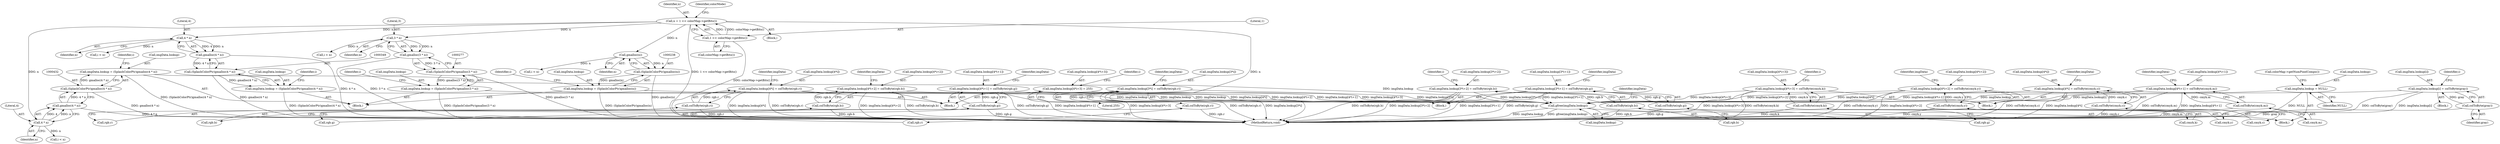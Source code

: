 digraph "1_poppler_7b2d314a61fd0e12f47c62996cb49ec0d1ba747a_10@API" {
"1000561" [label="(Call,gfree(imgData.lookup))"];
"1000427" [label="(Call,imgData.lookup = (SplashColorPtr)gmalloc(4 * n))"];
"1000431" [label="(Call,(SplashColorPtr)gmalloc(4 * n))"];
"1000433" [label="(Call,gmalloc(4 * n))"];
"1000434" [label="(Call,4 * n)"];
"1000223" [label="(Call,n = 1 << colorMap->getBits())"];
"1000225" [label="(Call,1 << colorMap->getBits())"];
"1000374" [label="(Call,imgData.lookup[4*i] = colToByte(rgb.r))"];
"1000382" [label="(Call,colToByte(rgb.r))"];
"1000314" [label="(Call,imgData.lookup[3*i+1] = colToByte(rgb.g))"];
"1000324" [label="(Call,colToByte(rgb.g))"];
"1000497" [label="(Call,imgData.lookup[4*i+3] = colToByte(cmyk.k))"];
"1000507" [label="(Call,colToByte(cmyk.k))"];
"1000302" [label="(Call,imgData.lookup[3*i] = colToByte(rgb.r))"];
"1000310" [label="(Call,colToByte(rgb.r))"];
"1000400" [label="(Call,imgData.lookup[4*i+2] = colToByte(rgb.b))"];
"1000410" [label="(Call,colToByte(rgb.b))"];
"1000213" [label="(Call,imgData.lookup = NULL)"];
"1000261" [label="(Call,imgData.lookup[i] = colToByte(gray))"];
"1000267" [label="(Call,colToByte(gray))"];
"1000483" [label="(Call,imgData.lookup[4*i+2] = colToByte(cmyk.y))"];
"1000493" [label="(Call,colToByte(cmyk.y))"];
"1000386" [label="(Call,imgData.lookup[4*i+1] = colToByte(rgb.g))"];
"1000396" [label="(Call,colToByte(rgb.g))"];
"1000328" [label="(Call,imgData.lookup[3*i+2] = colToByte(rgb.b))"];
"1000338" [label="(Call,colToByte(rgb.b))"];
"1000272" [label="(Call,imgData.lookup = (SplashColorPtr)gmalloc(3 * n))"];
"1000276" [label="(Call,(SplashColorPtr)gmalloc(3 * n))"];
"1000278" [label="(Call,gmalloc(3 * n))"];
"1000279" [label="(Call,3 * n)"];
"1000414" [label="(Call,imgData.lookup[4*i+3] = 255)"];
"1000233" [label="(Call,imgData.lookup = (SplashColorPtr)gmalloc(n))"];
"1000237" [label="(Call,(SplashColorPtr)gmalloc(n))"];
"1000239" [label="(Call,gmalloc(n))"];
"1000457" [label="(Call,imgData.lookup[4*i] = colToByte(cmyk.c))"];
"1000465" [label="(Call,colToByte(cmyk.c))"];
"1000344" [label="(Call,imgData.lookup = (SplashColorPtr)gmalloc(4 * n))"];
"1000348" [label="(Call,(SplashColorPtr)gmalloc(4 * n))"];
"1000350" [label="(Call,gmalloc(4 * n))"];
"1000351" [label="(Call,4 * n)"];
"1000469" [label="(Call,imgData.lookup[4*i+1] = colToByte(cmyk.m))"];
"1000479" [label="(Call,colToByte(cmyk.m))"];
"1000561" [label="(Call,gfree(imgData.lookup))"];
"1000249" [label="(Identifier,i)"];
"1000494" [label="(Call,cmyk.y)"];
"1000382" [label="(Call,colToByte(rgb.r))"];
"1000109" [label="(Block,)"];
"1000401" [label="(Call,imgData.lookup[4*i+2])"];
"1000243" [label="(Identifier,i)"];
"1000469" [label="(Call,imgData.lookup[4*i+1] = colToByte(cmyk.m))"];
"1000375" [label="(Call,imgData.lookup[4*i])"];
"1000286" [label="(Call,i < n)"];
"1000362" [label="(Identifier,i)"];
"1000363" [label="(Block,)"];
"1000230" [label="(Block,)"];
"1000500" [label="(Identifier,imgData)"];
"1000345" [label="(Call,imgData.lookup)"];
"1000383" [label="(Call,rgb.r)"];
"1000470" [label="(Call,imgData.lookup[4*i+1])"];
"1000352" [label="(Literal,4)"];
"1000415" [label="(Call,imgData.lookup[4*i+3])"];
"1000403" [label="(Identifier,imgData)"];
"1000436" [label="(Identifier,n)"];
"1000314" [label="(Call,imgData.lookup[3*i+1] = colToByte(rgb.g))"];
"1000290" [label="(Identifier,i)"];
"1000433" [label="(Call,gmalloc(4 * n))"];
"1000226" [label="(Literal,1)"];
"1000466" [label="(Call,cmyk.c)"];
"1000479" [label="(Call,colToByte(cmyk.m))"];
"1000302" [label="(Call,imgData.lookup[3*i] = colToByte(rgb.r))"];
"1000435" [label="(Literal,4)"];
"1000498" [label="(Call,imgData.lookup[4*i+3])"];
"1000356" [label="(Identifier,i)"];
"1000569" [label="(MethodReturn,void)"];
"1000311" [label="(Call,rgb.r)"];
"1000428" [label="(Call,imgData.lookup)"];
"1000483" [label="(Call,imgData.lookup[4*i+2] = colToByte(cmyk.y))"];
"1000434" [label="(Call,4 * n)"];
"1000389" [label="(Identifier,imgData)"];
"1000227" [label="(Call,colorMap->getBits())"];
"1000493" [label="(Call,colToByte(cmyk.y))"];
"1000224" [label="(Identifier,n)"];
"1000222" [label="(Block,)"];
"1000217" [label="(Identifier,NULL)"];
"1000344" [label="(Call,imgData.lookup = (SplashColorPtr)gmalloc(4 * n))"];
"1000353" [label="(Identifier,n)"];
"1000280" [label="(Literal,3)"];
"1000234" [label="(Call,imgData.lookup)"];
"1000351" [label="(Call,4 * n)"];
"1000329" [label="(Call,imgData.lookup[3*i+2])"];
"1000386" [label="(Call,imgData.lookup[4*i+1] = colToByte(rgb.g))"];
"1000446" [label="(Block,)"];
"1000417" [label="(Identifier,imgData)"];
"1000324" [label="(Call,colToByte(rgb.g))"];
"1000497" [label="(Call,imgData.lookup[4*i+3] = colToByte(cmyk.k))"];
"1000268" [label="(Identifier,gray)"];
"1000439" [label="(Identifier,i)"];
"1000507" [label="(Call,colToByte(cmyk.k))"];
"1000279" [label="(Call,3 * n)"];
"1000486" [label="(Identifier,imgData)"];
"1000315" [label="(Call,imgData.lookup[3*i+1])"];
"1000237" [label="(Call,(SplashColorPtr)gmalloc(n))"];
"1000325" [label="(Call,rgb.g)"];
"1000240" [label="(Identifier,n)"];
"1000396" [label="(Call,colToByte(rgb.g))"];
"1000328" [label="(Call,imgData.lookup[3*i+2] = colToByte(rgb.b))"];
"1000431" [label="(Call,(SplashColorPtr)gmalloc(4 * n))"];
"1000276" [label="(Call,(SplashColorPtr)gmalloc(3 * n))"];
"1000387" [label="(Call,imgData.lookup[4*i+1])"];
"1000411" [label="(Call,rgb.b)"];
"1000457" [label="(Call,imgData.lookup[4*i] = colToByte(cmyk.c))"];
"1000272" [label="(Call,imgData.lookup = (SplashColorPtr)gmalloc(3 * n))"];
"1000400" [label="(Call,imgData.lookup[4*i+2] = colToByte(rgb.b))"];
"1000239" [label="(Call,gmalloc(n))"];
"1000310" [label="(Call,colToByte(rgb.r))"];
"1000348" [label="(Call,(SplashColorPtr)gmalloc(4 * n))"];
"1000317" [label="(Identifier,imgData)"];
"1000214" [label="(Call,imgData.lookup)"];
"1000233" [label="(Call,imgData.lookup = (SplashColorPtr)gmalloc(n))"];
"1000397" [label="(Call,rgb.g)"];
"1000338" [label="(Call,colToByte(rgb.b))"];
"1000220" [label="(Call,colorMap->getNumPixelComps())"];
"1000410" [label="(Call,colToByte(rgb.b))"];
"1000267" [label="(Call,colToByte(gray))"];
"1000291" [label="(Block,)"];
"1000465" [label="(Call,colToByte(cmyk.c))"];
"1000223" [label="(Call,n = 1 << colorMap->getBits())"];
"1000303" [label="(Call,imgData.lookup[3*i])"];
"1000278" [label="(Call,gmalloc(3 * n))"];
"1000225" [label="(Call,1 << colorMap->getBits())"];
"1000213" [label="(Call,imgData.lookup = NULL)"];
"1000284" [label="(Identifier,i)"];
"1000480" [label="(Call,cmyk.m)"];
"1000424" [label="(Literal,255)"];
"1000427" [label="(Call,imgData.lookup = (SplashColorPtr)gmalloc(4 * n))"];
"1000262" [label="(Call,imgData.lookup[i])"];
"1000441" [label="(Call,i < n)"];
"1000281" [label="(Identifier,n)"];
"1000562" [label="(Call,imgData.lookup)"];
"1000566" [label="(Identifier,imgData)"];
"1000339" [label="(Call,rgb.b)"];
"1000350" [label="(Call,gmalloc(4 * n))"];
"1000273" [label="(Call,imgData.lookup)"];
"1000358" [label="(Call,i < n)"];
"1000472" [label="(Identifier,imgData)"];
"1000445" [label="(Identifier,i)"];
"1000458" [label="(Call,imgData.lookup[4*i])"];
"1000414" [label="(Call,imgData.lookup[4*i+3] = 255)"];
"1000261" [label="(Call,imgData.lookup[i] = colToByte(gray))"];
"1000245" [label="(Call,i < n)"];
"1000508" [label="(Call,cmyk.k)"];
"1000250" [label="(Block,)"];
"1000331" [label="(Identifier,imgData)"];
"1000484" [label="(Call,imgData.lookup[4*i+2])"];
"1000229" [label="(Identifier,colorMode)"];
"1000374" [label="(Call,imgData.lookup[4*i] = colToByte(rgb.r))"];
"1000561" -> "1000109"  [label="AST: "];
"1000561" -> "1000562"  [label="CFG: "];
"1000562" -> "1000561"  [label="AST: "];
"1000566" -> "1000561"  [label="CFG: "];
"1000561" -> "1000569"  [label="DDG: imgData.lookup"];
"1000561" -> "1000569"  [label="DDG: gfree(imgData.lookup)"];
"1000427" -> "1000561"  [label="DDG: imgData.lookup"];
"1000374" -> "1000561"  [label="DDG: imgData.lookup[4*i]"];
"1000314" -> "1000561"  [label="DDG: imgData.lookup[3*i+1]"];
"1000497" -> "1000561"  [label="DDG: imgData.lookup[4*i+3]"];
"1000302" -> "1000561"  [label="DDG: imgData.lookup[3*i]"];
"1000400" -> "1000561"  [label="DDG: imgData.lookup[4*i+2]"];
"1000213" -> "1000561"  [label="DDG: imgData.lookup"];
"1000261" -> "1000561"  [label="DDG: imgData.lookup[i]"];
"1000483" -> "1000561"  [label="DDG: imgData.lookup[4*i+2]"];
"1000386" -> "1000561"  [label="DDG: imgData.lookup[4*i+1]"];
"1000328" -> "1000561"  [label="DDG: imgData.lookup[3*i+2]"];
"1000272" -> "1000561"  [label="DDG: imgData.lookup"];
"1000414" -> "1000561"  [label="DDG: imgData.lookup[4*i+3]"];
"1000233" -> "1000561"  [label="DDG: imgData.lookup"];
"1000457" -> "1000561"  [label="DDG: imgData.lookup[4*i]"];
"1000344" -> "1000561"  [label="DDG: imgData.lookup"];
"1000469" -> "1000561"  [label="DDG: imgData.lookup[4*i+1]"];
"1000427" -> "1000230"  [label="AST: "];
"1000427" -> "1000431"  [label="CFG: "];
"1000428" -> "1000427"  [label="AST: "];
"1000431" -> "1000427"  [label="AST: "];
"1000439" -> "1000427"  [label="CFG: "];
"1000427" -> "1000569"  [label="DDG: (SplashColorPtr)gmalloc(4 * n)"];
"1000431" -> "1000427"  [label="DDG: gmalloc(4 * n)"];
"1000431" -> "1000433"  [label="CFG: "];
"1000432" -> "1000431"  [label="AST: "];
"1000433" -> "1000431"  [label="AST: "];
"1000431" -> "1000569"  [label="DDG: gmalloc(4 * n)"];
"1000433" -> "1000431"  [label="DDG: 4 * n"];
"1000433" -> "1000434"  [label="CFG: "];
"1000434" -> "1000433"  [label="AST: "];
"1000433" -> "1000569"  [label="DDG: 4 * n"];
"1000434" -> "1000433"  [label="DDG: 4"];
"1000434" -> "1000433"  [label="DDG: n"];
"1000434" -> "1000436"  [label="CFG: "];
"1000435" -> "1000434"  [label="AST: "];
"1000436" -> "1000434"  [label="AST: "];
"1000223" -> "1000434"  [label="DDG: n"];
"1000434" -> "1000441"  [label="DDG: n"];
"1000223" -> "1000222"  [label="AST: "];
"1000223" -> "1000225"  [label="CFG: "];
"1000224" -> "1000223"  [label="AST: "];
"1000225" -> "1000223"  [label="AST: "];
"1000229" -> "1000223"  [label="CFG: "];
"1000223" -> "1000569"  [label="DDG: 1 << colorMap->getBits()"];
"1000223" -> "1000569"  [label="DDG: n"];
"1000225" -> "1000223"  [label="DDG: 1"];
"1000225" -> "1000223"  [label="DDG: colorMap->getBits()"];
"1000223" -> "1000239"  [label="DDG: n"];
"1000223" -> "1000279"  [label="DDG: n"];
"1000223" -> "1000351"  [label="DDG: n"];
"1000225" -> "1000227"  [label="CFG: "];
"1000226" -> "1000225"  [label="AST: "];
"1000227" -> "1000225"  [label="AST: "];
"1000225" -> "1000569"  [label="DDG: colorMap->getBits()"];
"1000374" -> "1000363"  [label="AST: "];
"1000374" -> "1000382"  [label="CFG: "];
"1000375" -> "1000374"  [label="AST: "];
"1000382" -> "1000374"  [label="AST: "];
"1000389" -> "1000374"  [label="CFG: "];
"1000374" -> "1000569"  [label="DDG: imgData.lookup[4*i]"];
"1000374" -> "1000569"  [label="DDG: colToByte(rgb.r)"];
"1000382" -> "1000374"  [label="DDG: rgb.r"];
"1000382" -> "1000383"  [label="CFG: "];
"1000383" -> "1000382"  [label="AST: "];
"1000382" -> "1000569"  [label="DDG: rgb.r"];
"1000314" -> "1000291"  [label="AST: "];
"1000314" -> "1000324"  [label="CFG: "];
"1000315" -> "1000314"  [label="AST: "];
"1000324" -> "1000314"  [label="AST: "];
"1000331" -> "1000314"  [label="CFG: "];
"1000314" -> "1000569"  [label="DDG: imgData.lookup[3*i+1]"];
"1000314" -> "1000569"  [label="DDG: colToByte(rgb.g)"];
"1000324" -> "1000314"  [label="DDG: rgb.g"];
"1000324" -> "1000325"  [label="CFG: "];
"1000325" -> "1000324"  [label="AST: "];
"1000324" -> "1000569"  [label="DDG: rgb.g"];
"1000497" -> "1000446"  [label="AST: "];
"1000497" -> "1000507"  [label="CFG: "];
"1000498" -> "1000497"  [label="AST: "];
"1000507" -> "1000497"  [label="AST: "];
"1000445" -> "1000497"  [label="CFG: "];
"1000497" -> "1000569"  [label="DDG: imgData.lookup[4*i+3]"];
"1000497" -> "1000569"  [label="DDG: colToByte(cmyk.k)"];
"1000507" -> "1000497"  [label="DDG: cmyk.k"];
"1000507" -> "1000508"  [label="CFG: "];
"1000508" -> "1000507"  [label="AST: "];
"1000507" -> "1000569"  [label="DDG: cmyk.k"];
"1000302" -> "1000291"  [label="AST: "];
"1000302" -> "1000310"  [label="CFG: "];
"1000303" -> "1000302"  [label="AST: "];
"1000310" -> "1000302"  [label="AST: "];
"1000317" -> "1000302"  [label="CFG: "];
"1000302" -> "1000569"  [label="DDG: colToByte(rgb.r)"];
"1000302" -> "1000569"  [label="DDG: imgData.lookup[3*i]"];
"1000310" -> "1000302"  [label="DDG: rgb.r"];
"1000310" -> "1000311"  [label="CFG: "];
"1000311" -> "1000310"  [label="AST: "];
"1000310" -> "1000569"  [label="DDG: rgb.r"];
"1000400" -> "1000363"  [label="AST: "];
"1000400" -> "1000410"  [label="CFG: "];
"1000401" -> "1000400"  [label="AST: "];
"1000410" -> "1000400"  [label="AST: "];
"1000417" -> "1000400"  [label="CFG: "];
"1000400" -> "1000569"  [label="DDG: imgData.lookup[4*i+2]"];
"1000400" -> "1000569"  [label="DDG: colToByte(rgb.b)"];
"1000410" -> "1000400"  [label="DDG: rgb.b"];
"1000410" -> "1000411"  [label="CFG: "];
"1000411" -> "1000410"  [label="AST: "];
"1000410" -> "1000569"  [label="DDG: rgb.b"];
"1000213" -> "1000109"  [label="AST: "];
"1000213" -> "1000217"  [label="CFG: "];
"1000214" -> "1000213"  [label="AST: "];
"1000217" -> "1000213"  [label="AST: "];
"1000220" -> "1000213"  [label="CFG: "];
"1000213" -> "1000569"  [label="DDG: NULL"];
"1000261" -> "1000250"  [label="AST: "];
"1000261" -> "1000267"  [label="CFG: "];
"1000262" -> "1000261"  [label="AST: "];
"1000267" -> "1000261"  [label="AST: "];
"1000249" -> "1000261"  [label="CFG: "];
"1000261" -> "1000569"  [label="DDG: colToByte(gray)"];
"1000261" -> "1000569"  [label="DDG: imgData.lookup[i]"];
"1000267" -> "1000261"  [label="DDG: gray"];
"1000267" -> "1000268"  [label="CFG: "];
"1000268" -> "1000267"  [label="AST: "];
"1000267" -> "1000569"  [label="DDG: gray"];
"1000483" -> "1000446"  [label="AST: "];
"1000483" -> "1000493"  [label="CFG: "];
"1000484" -> "1000483"  [label="AST: "];
"1000493" -> "1000483"  [label="AST: "];
"1000500" -> "1000483"  [label="CFG: "];
"1000483" -> "1000569"  [label="DDG: colToByte(cmyk.y)"];
"1000483" -> "1000569"  [label="DDG: imgData.lookup[4*i+2]"];
"1000493" -> "1000483"  [label="DDG: cmyk.y"];
"1000493" -> "1000494"  [label="CFG: "];
"1000494" -> "1000493"  [label="AST: "];
"1000493" -> "1000569"  [label="DDG: cmyk.y"];
"1000386" -> "1000363"  [label="AST: "];
"1000386" -> "1000396"  [label="CFG: "];
"1000387" -> "1000386"  [label="AST: "];
"1000396" -> "1000386"  [label="AST: "];
"1000403" -> "1000386"  [label="CFG: "];
"1000386" -> "1000569"  [label="DDG: colToByte(rgb.g)"];
"1000386" -> "1000569"  [label="DDG: imgData.lookup[4*i+1]"];
"1000396" -> "1000386"  [label="DDG: rgb.g"];
"1000396" -> "1000397"  [label="CFG: "];
"1000397" -> "1000396"  [label="AST: "];
"1000396" -> "1000569"  [label="DDG: rgb.g"];
"1000328" -> "1000291"  [label="AST: "];
"1000328" -> "1000338"  [label="CFG: "];
"1000329" -> "1000328"  [label="AST: "];
"1000338" -> "1000328"  [label="AST: "];
"1000290" -> "1000328"  [label="CFG: "];
"1000328" -> "1000569"  [label="DDG: colToByte(rgb.b)"];
"1000328" -> "1000569"  [label="DDG: imgData.lookup[3*i+2]"];
"1000338" -> "1000328"  [label="DDG: rgb.b"];
"1000338" -> "1000339"  [label="CFG: "];
"1000339" -> "1000338"  [label="AST: "];
"1000338" -> "1000569"  [label="DDG: rgb.b"];
"1000272" -> "1000230"  [label="AST: "];
"1000272" -> "1000276"  [label="CFG: "];
"1000273" -> "1000272"  [label="AST: "];
"1000276" -> "1000272"  [label="AST: "];
"1000284" -> "1000272"  [label="CFG: "];
"1000272" -> "1000569"  [label="DDG: (SplashColorPtr)gmalloc(3 * n)"];
"1000276" -> "1000272"  [label="DDG: gmalloc(3 * n)"];
"1000276" -> "1000278"  [label="CFG: "];
"1000277" -> "1000276"  [label="AST: "];
"1000278" -> "1000276"  [label="AST: "];
"1000276" -> "1000569"  [label="DDG: gmalloc(3 * n)"];
"1000278" -> "1000276"  [label="DDG: 3 * n"];
"1000278" -> "1000279"  [label="CFG: "];
"1000279" -> "1000278"  [label="AST: "];
"1000278" -> "1000569"  [label="DDG: 3 * n"];
"1000279" -> "1000278"  [label="DDG: 3"];
"1000279" -> "1000278"  [label="DDG: n"];
"1000279" -> "1000281"  [label="CFG: "];
"1000280" -> "1000279"  [label="AST: "];
"1000281" -> "1000279"  [label="AST: "];
"1000279" -> "1000286"  [label="DDG: n"];
"1000414" -> "1000363"  [label="AST: "];
"1000414" -> "1000424"  [label="CFG: "];
"1000415" -> "1000414"  [label="AST: "];
"1000424" -> "1000414"  [label="AST: "];
"1000362" -> "1000414"  [label="CFG: "];
"1000414" -> "1000569"  [label="DDG: imgData.lookup[4*i+3]"];
"1000233" -> "1000230"  [label="AST: "];
"1000233" -> "1000237"  [label="CFG: "];
"1000234" -> "1000233"  [label="AST: "];
"1000237" -> "1000233"  [label="AST: "];
"1000243" -> "1000233"  [label="CFG: "];
"1000233" -> "1000569"  [label="DDG: (SplashColorPtr)gmalloc(n)"];
"1000237" -> "1000233"  [label="DDG: gmalloc(n)"];
"1000237" -> "1000239"  [label="CFG: "];
"1000238" -> "1000237"  [label="AST: "];
"1000239" -> "1000237"  [label="AST: "];
"1000237" -> "1000569"  [label="DDG: gmalloc(n)"];
"1000239" -> "1000237"  [label="DDG: n"];
"1000239" -> "1000240"  [label="CFG: "];
"1000240" -> "1000239"  [label="AST: "];
"1000239" -> "1000245"  [label="DDG: n"];
"1000457" -> "1000446"  [label="AST: "];
"1000457" -> "1000465"  [label="CFG: "];
"1000458" -> "1000457"  [label="AST: "];
"1000465" -> "1000457"  [label="AST: "];
"1000472" -> "1000457"  [label="CFG: "];
"1000457" -> "1000569"  [label="DDG: colToByte(cmyk.c)"];
"1000457" -> "1000569"  [label="DDG: imgData.lookup[4*i]"];
"1000465" -> "1000457"  [label="DDG: cmyk.c"];
"1000465" -> "1000466"  [label="CFG: "];
"1000466" -> "1000465"  [label="AST: "];
"1000465" -> "1000569"  [label="DDG: cmyk.c"];
"1000344" -> "1000230"  [label="AST: "];
"1000344" -> "1000348"  [label="CFG: "];
"1000345" -> "1000344"  [label="AST: "];
"1000348" -> "1000344"  [label="AST: "];
"1000356" -> "1000344"  [label="CFG: "];
"1000344" -> "1000569"  [label="DDG: (SplashColorPtr)gmalloc(4 * n)"];
"1000348" -> "1000344"  [label="DDG: gmalloc(4 * n)"];
"1000348" -> "1000350"  [label="CFG: "];
"1000349" -> "1000348"  [label="AST: "];
"1000350" -> "1000348"  [label="AST: "];
"1000348" -> "1000569"  [label="DDG: gmalloc(4 * n)"];
"1000350" -> "1000348"  [label="DDG: 4 * n"];
"1000350" -> "1000351"  [label="CFG: "];
"1000351" -> "1000350"  [label="AST: "];
"1000350" -> "1000569"  [label="DDG: 4 * n"];
"1000351" -> "1000350"  [label="DDG: 4"];
"1000351" -> "1000350"  [label="DDG: n"];
"1000351" -> "1000353"  [label="CFG: "];
"1000352" -> "1000351"  [label="AST: "];
"1000353" -> "1000351"  [label="AST: "];
"1000351" -> "1000358"  [label="DDG: n"];
"1000469" -> "1000446"  [label="AST: "];
"1000469" -> "1000479"  [label="CFG: "];
"1000470" -> "1000469"  [label="AST: "];
"1000479" -> "1000469"  [label="AST: "];
"1000486" -> "1000469"  [label="CFG: "];
"1000469" -> "1000569"  [label="DDG: colToByte(cmyk.m)"];
"1000469" -> "1000569"  [label="DDG: imgData.lookup[4*i+1]"];
"1000479" -> "1000469"  [label="DDG: cmyk.m"];
"1000479" -> "1000480"  [label="CFG: "];
"1000480" -> "1000479"  [label="AST: "];
"1000479" -> "1000569"  [label="DDG: cmyk.m"];
}
